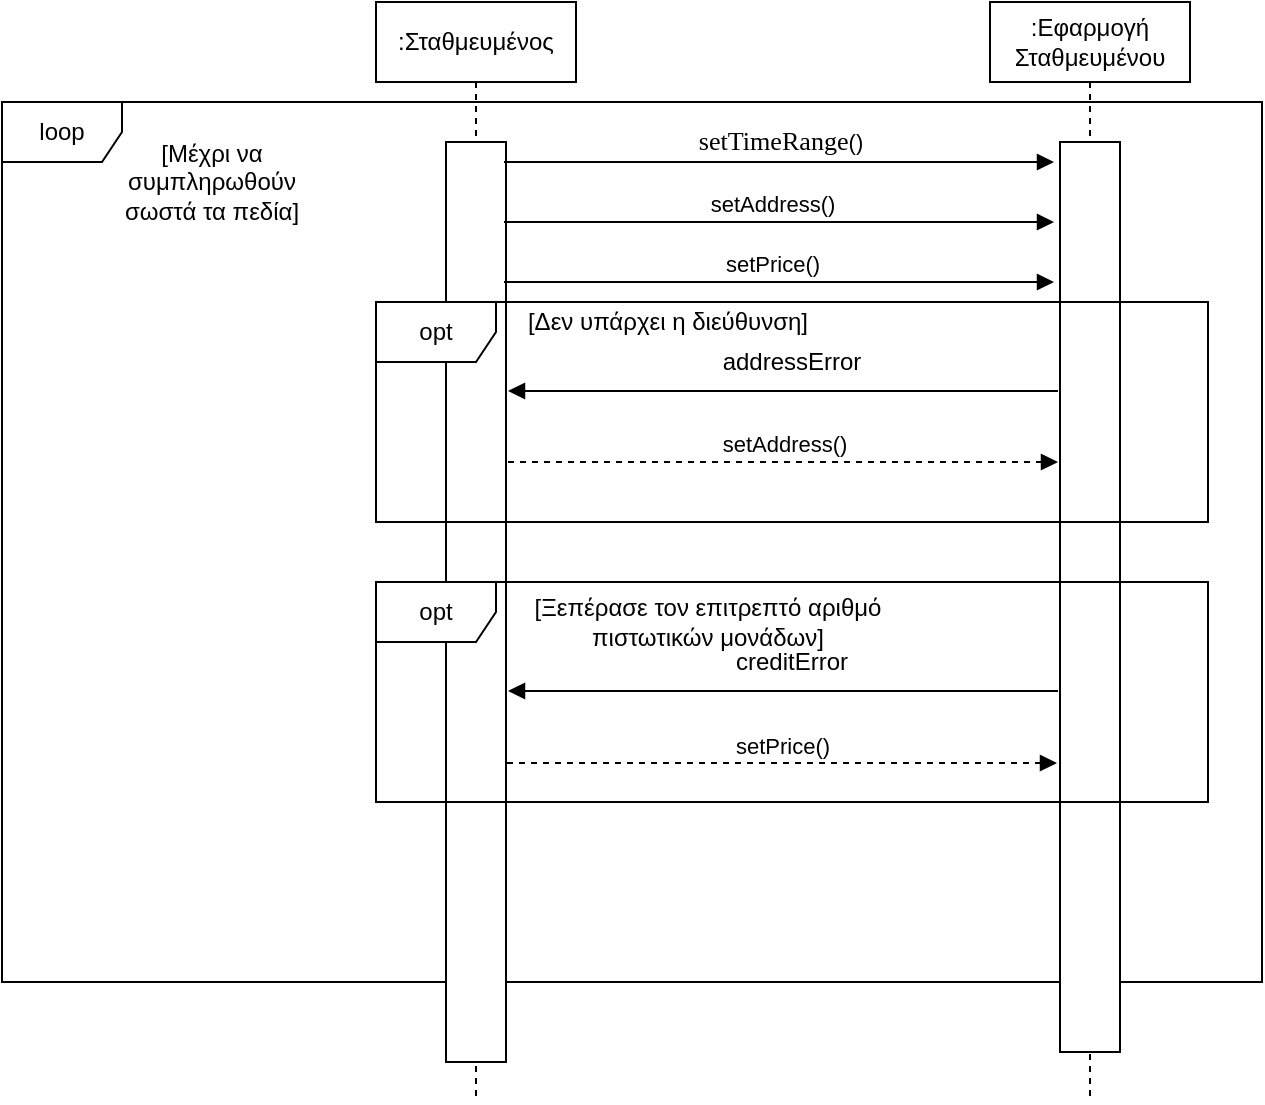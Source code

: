 <mxfile version="13.0.0"><diagram id="F74C4O6AV6Ubsy6etvr1" name="Page-1"><mxGraphModel dx="998" dy="548" grid="1" gridSize="10" guides="1" tooltips="1" connect="1" arrows="1" fold="1" page="1" pageScale="1" pageWidth="850" pageHeight="1100" math="0" shadow="0"><root><mxCell id="0"/><mxCell id="1" parent="0"/><mxCell id="E8oSxF7dS0PYvJN8BdJZ-1" value="loop" style="shape=umlFrame;whiteSpace=wrap;html=1;" vertex="1" parent="1"><mxGeometry x="210" y="220" width="630" height="440" as="geometry"/></mxCell><mxCell id="E8oSxF7dS0PYvJN8BdJZ-2" value=":Σταθμευμένος " style="shape=umlLifeline;perimeter=lifelinePerimeter;whiteSpace=wrap;html=1;container=1;collapsible=0;recursiveResize=0;outlineConnect=0;" vertex="1" parent="1"><mxGeometry x="397" y="170" width="100" height="550" as="geometry"/></mxCell><mxCell id="E8oSxF7dS0PYvJN8BdJZ-3" value="" style="rounded=0;whiteSpace=wrap;html=1;" vertex="1" parent="E8oSxF7dS0PYvJN8BdJZ-2"><mxGeometry x="35" y="70" width="30" height="460" as="geometry"/></mxCell><mxCell id="E8oSxF7dS0PYvJN8BdJZ-4" value=":Εφαρμογή Σταθμευμένου" style="shape=umlLifeline;perimeter=lifelinePerimeter;whiteSpace=wrap;html=1;container=1;collapsible=0;recursiveResize=0;outlineConnect=0;" vertex="1" parent="1"><mxGeometry x="704" y="170" width="100" height="550" as="geometry"/></mxCell><mxCell id="E8oSxF7dS0PYvJN8BdJZ-5" value="" style="rounded=0;whiteSpace=wrap;html=1;" vertex="1" parent="E8oSxF7dS0PYvJN8BdJZ-4"><mxGeometry x="35" y="70" width="30" height="455" as="geometry"/></mxCell><mxCell id="E8oSxF7dS0PYvJN8BdJZ-6" value="opt" style="shape=umlFrame;whiteSpace=wrap;html=1;" vertex="1" parent="1"><mxGeometry x="397" y="320" width="416" height="110" as="geometry"/></mxCell><mxCell id="E8oSxF7dS0PYvJN8BdJZ-7" value="&lt;span style=&quot;font-family: &amp;#34;consolas&amp;#34; ; font-size: 9.8pt&quot;&gt;setTimeRange&lt;/span&gt;()" style="html=1;verticalAlign=bottom;endArrow=block;" edge="1" parent="1"><mxGeometry width="80" relative="1" as="geometry"><mxPoint x="461" y="250" as="sourcePoint"/><mxPoint x="736" y="250" as="targetPoint"/></mxGeometry></mxCell><mxCell id="E8oSxF7dS0PYvJN8BdJZ-8" value="" style="html=1;verticalAlign=bottom;endArrow=block;" edge="1" parent="1"><mxGeometry x="0.345" y="-10" width="80" relative="1" as="geometry"><mxPoint x="738" y="364.5" as="sourcePoint"/><mxPoint x="463" y="364.5" as="targetPoint"/><mxPoint as="offset"/></mxGeometry></mxCell><mxCell id="E8oSxF7dS0PYvJN8BdJZ-9" value="opt" style="shape=umlFrame;whiteSpace=wrap;html=1;" vertex="1" parent="1"><mxGeometry x="397" y="460" width="416" height="110" as="geometry"/></mxCell><mxCell id="E8oSxF7dS0PYvJN8BdJZ-10" value="" style="html=1;verticalAlign=bottom;endArrow=block;" edge="1" parent="1"><mxGeometry x="0.345" y="-10" width="80" relative="1" as="geometry"><mxPoint x="738" y="514.5" as="sourcePoint"/><mxPoint x="463" y="514.5" as="targetPoint"/><mxPoint as="offset"/></mxGeometry></mxCell><mxCell id="E8oSxF7dS0PYvJN8BdJZ-11" value="[Δεν υπάρχει η διεύθυνση]" style="text;html=1;strokeColor=none;fillColor=none;align=center;verticalAlign=middle;whiteSpace=wrap;rounded=0;" vertex="1" parent="1"><mxGeometry x="443" y="320" width="200" height="20" as="geometry"/></mxCell><mxCell id="E8oSxF7dS0PYvJN8BdJZ-12" value="[Ξεπέρασε τον επιτρεπτό αριθμό πιστωτικών μονάδων]" style="text;html=1;strokeColor=none;fillColor=none;align=center;verticalAlign=middle;whiteSpace=wrap;rounded=0;" vertex="1" parent="1"><mxGeometry x="453" y="470" width="220" height="20" as="geometry"/></mxCell><mxCell id="E8oSxF7dS0PYvJN8BdJZ-13" value="addressError" style="text;html=1;strokeColor=none;fillColor=none;align=center;verticalAlign=middle;whiteSpace=wrap;rounded=0;" vertex="1" parent="1"><mxGeometry x="474" y="340" width="262" height="20" as="geometry"/></mxCell><mxCell id="E8oSxF7dS0PYvJN8BdJZ-14" value="setAddress()" style="html=1;verticalAlign=bottom;endArrow=block;dashed=1;" edge="1" parent="1"><mxGeometry width="80" relative="1" as="geometry"><mxPoint x="463" y="400" as="sourcePoint"/><mxPoint x="738" y="400" as="targetPoint"/></mxGeometry></mxCell><mxCell id="E8oSxF7dS0PYvJN8BdJZ-15" value="setPrice()" style="html=1;verticalAlign=bottom;endArrow=block;dashed=1;" edge="1" parent="1"><mxGeometry width="80" relative="1" as="geometry"><mxPoint x="462.5" y="550.5" as="sourcePoint"/><mxPoint x="737.5" y="550.5" as="targetPoint"/></mxGeometry></mxCell><mxCell id="E8oSxF7dS0PYvJN8BdJZ-16" value="creditError" style="text;html=1;strokeColor=none;fillColor=none;align=center;verticalAlign=middle;whiteSpace=wrap;rounded=0;" vertex="1" parent="1"><mxGeometry x="474" y="490" width="262" height="20" as="geometry"/></mxCell><mxCell id="E8oSxF7dS0PYvJN8BdJZ-17" value="[Μέχρι να συμπληρωθούν σωστά τα πεδία]" style="text;html=1;strokeColor=none;fillColor=none;align=center;verticalAlign=middle;whiteSpace=wrap;rounded=0;" vertex="1" parent="1"><mxGeometry x="260" y="250" width="110" height="20" as="geometry"/></mxCell><mxCell id="E8oSxF7dS0PYvJN8BdJZ-18" value="setAddress()" style="html=1;verticalAlign=bottom;endArrow=block;" edge="1" parent="1"><mxGeometry x="-0.036" width="80" relative="1" as="geometry"><mxPoint x="461" y="280" as="sourcePoint"/><mxPoint x="736" y="280" as="targetPoint"/><mxPoint x="1" as="offset"/></mxGeometry></mxCell><mxCell id="E8oSxF7dS0PYvJN8BdJZ-19" value="setPrice()" style="html=1;verticalAlign=bottom;endArrow=block;" edge="1" parent="1"><mxGeometry x="-0.036" width="80" relative="1" as="geometry"><mxPoint x="461" y="310" as="sourcePoint"/><mxPoint x="736" y="310" as="targetPoint"/><mxPoint x="1" as="offset"/></mxGeometry></mxCell></root></mxGraphModel></diagram></mxfile>